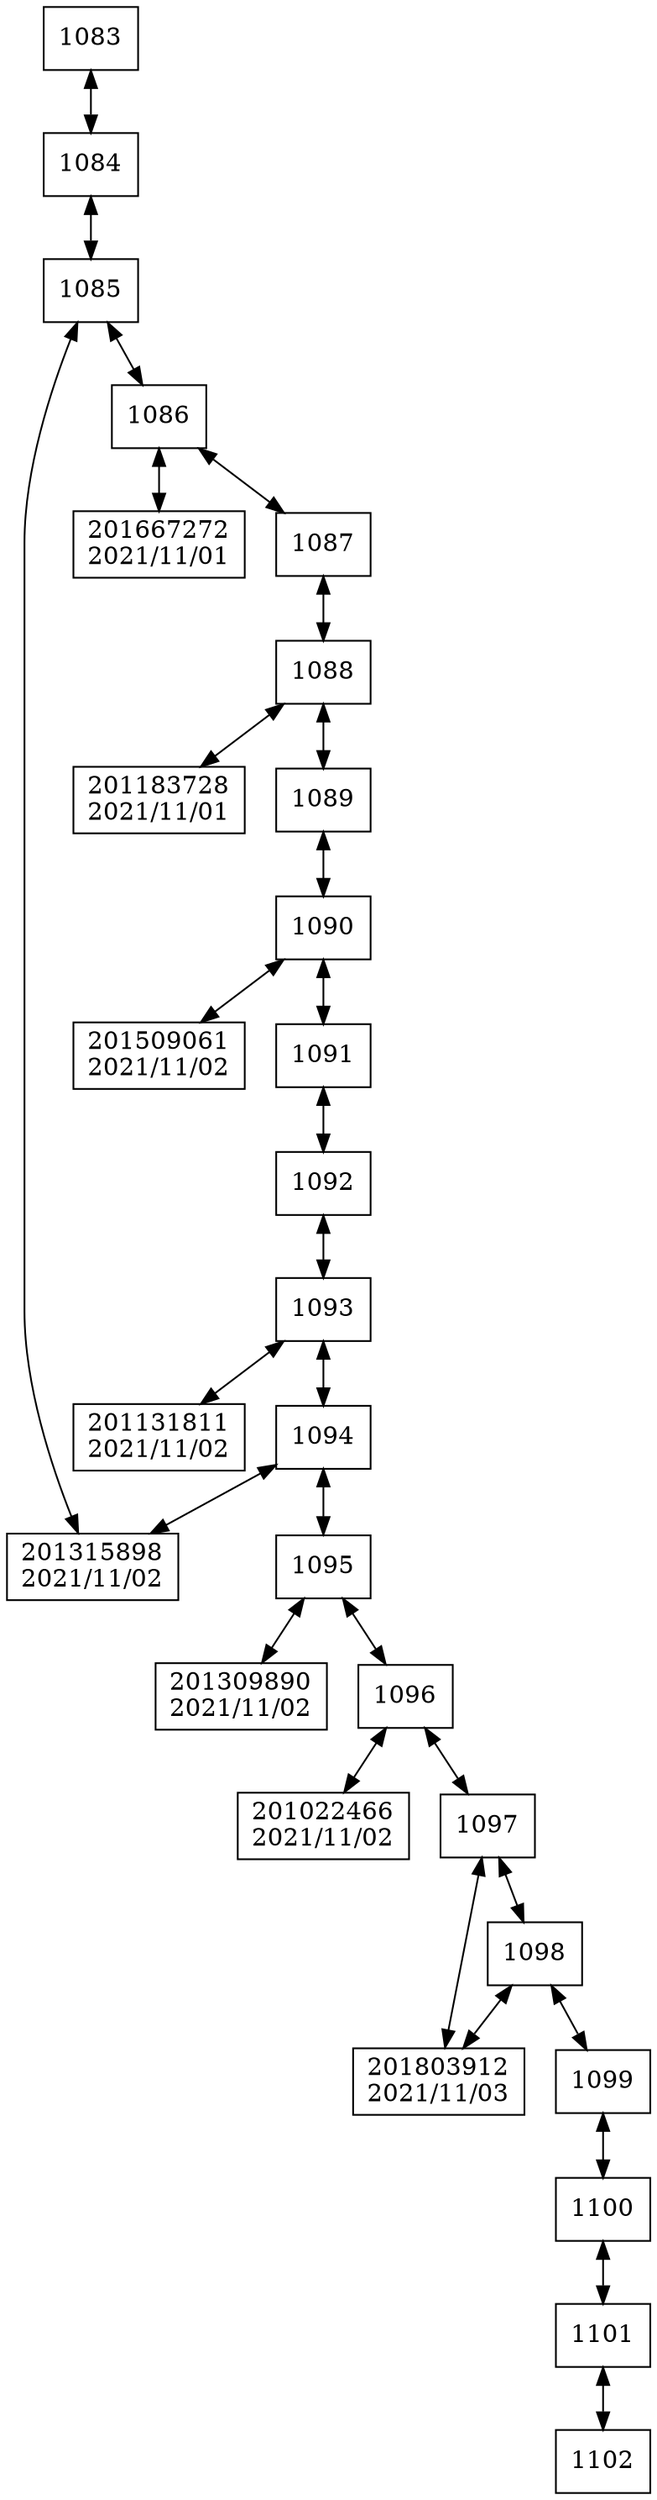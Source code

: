 digraph G{
 rankdir = TB; 
node [shape=box]; 
compound=true; 
"1083"[label="1083"];
"1084"[label="1084"];
"1085"[label="1085"];
"201315898"[label="201315898
2021/11/01"];
"1086"[label="1086"];
"201667272"[label="201667272
2021/11/01"];
"1087"[label="1087"];
"1088"[label="1088"];
"201183728"[label="201183728
2021/11/01"];
"1089"[label="1089"];
"1090"[label="1090"];
"201509061"[label="201509061
2021/11/02"];
"1091"[label="1091"];
"1092"[label="1092"];
"1093"[label="1093"];
"201131811"[label="201131811
2021/11/02"];
"1094"[label="1094"];
"201315898"[label="201315898
2021/11/02"];
"1095"[label="1095"];
"201309890"[label="201309890
2021/11/02"];
"1096"[label="1096"];
"201022466"[label="201022466
2021/11/02"];
"1097"[label="1097"];
"201803912"[label="201803912
2021/11/02"];
"1098"[label="1098"];
"201803912"[label="201803912
2021/11/03"];
"1099"[label="1099"];
"1100"[label="1100"];
"1101"[label="1101"];
"1102"[label="1102"];
"1083" -> "1084"[dir="both"];
"1084" -> "1085"[dir="both"];
"1085" -> "201315898"[dir="both"];
"1085" -> "1086"[dir="both"];
"1086" -> "201667272"[dir="both"];
"1086" -> "1087"[dir="both"];
"1087" -> "1088"[dir="both"];
"1088" -> "201183728"[dir="both"];
"1088" -> "1089"[dir="both"];
"1089" -> "1090"[dir="both"];
"1090" -> "201509061"[dir="both"];
"1090" -> "1091"[dir="both"];
"1091" -> "1092"[dir="both"];
"1092" -> "1093"[dir="both"];
"1093" -> "201131811"[dir="both"];
"1093" -> "1094"[dir="both"];
"1094" -> "201315898"[dir="both"];
"1094" -> "1095"[dir="both"];
"1095" -> "201309890"[dir="both"];
"1095" -> "1096"[dir="both"];
"1096" -> "201022466"[dir="both"];
"1096" -> "1097"[dir="both"];
"1097" -> "201803912"[dir="both"];
"1097" -> "1098"[dir="both"];
"1098" -> "201803912"[dir="both"];
"1098" -> "1099"[dir="both"];
"1099" -> "1100"[dir="both"];
"1100" -> "1101"[dir="both"];
"1101" -> "1102"[dir="both"];

}

